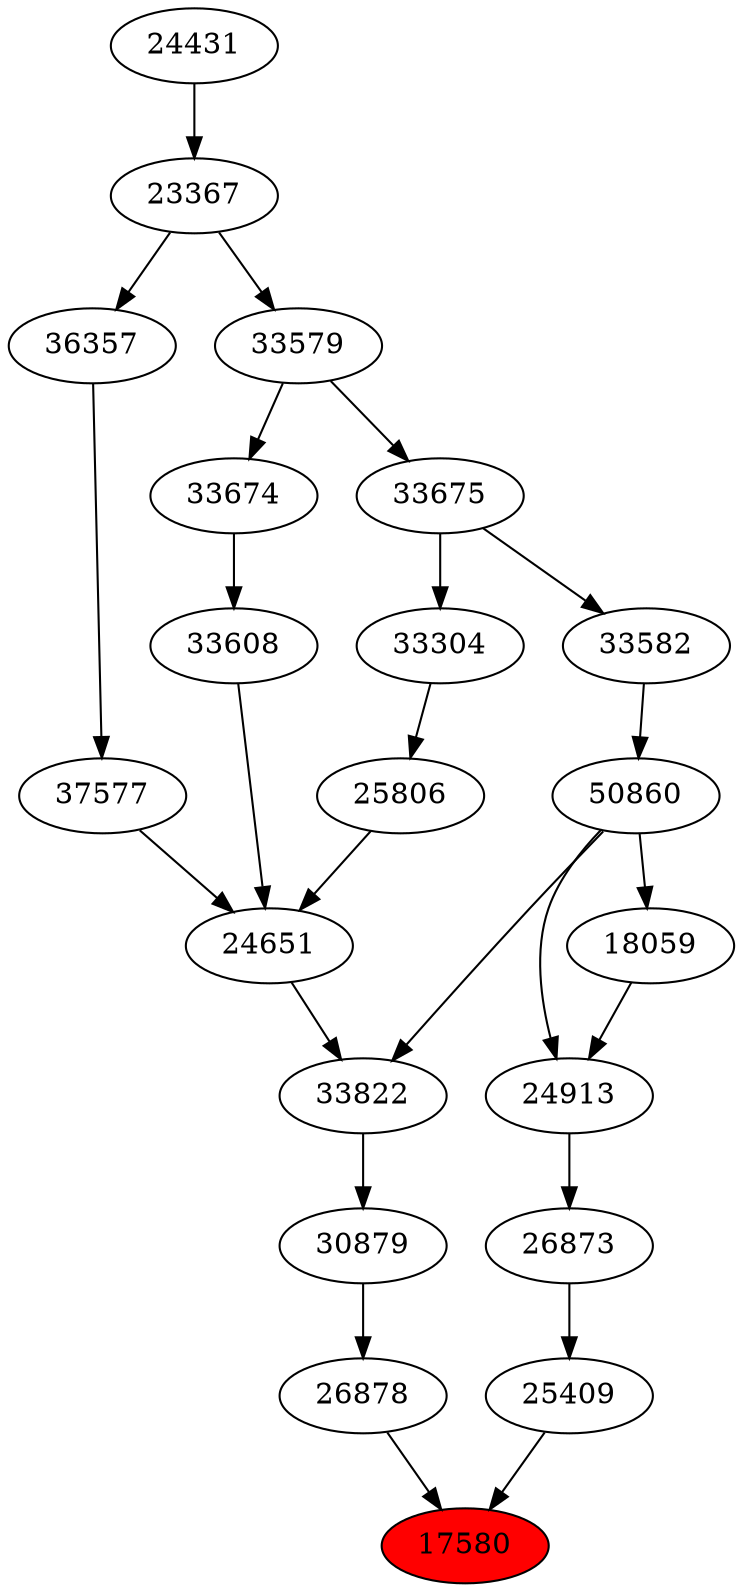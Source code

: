 strict digraph{ 
17580 [label="17580" fillcolor=red style=filled]
26878 -> 17580
25409 -> 17580
26878 [label="26878"]
30879 -> 26878
25409 [label="25409"]
26873 -> 25409
30879 [label="30879"]
33822 -> 30879
26873 [label="26873"]
24913 -> 26873
33822 [label="33822"]
24651 -> 33822
50860 -> 33822
24913 [label="24913"]
18059 -> 24913
50860 -> 24913
24651 [label="24651"]
25806 -> 24651
33608 -> 24651
37577 -> 24651
50860 [label="50860"]
33582 -> 50860
18059 [label="18059"]
50860 -> 18059
25806 [label="25806"]
33304 -> 25806
33608 [label="33608"]
33674 -> 33608
37577 [label="37577"]
36357 -> 37577
33582 [label="33582"]
33675 -> 33582
33304 [label="33304"]
33675 -> 33304
33674 [label="33674"]
33579 -> 33674
36357 [label="36357"]
23367 -> 36357
33675 [label="33675"]
33579 -> 33675
33579 [label="33579"]
23367 -> 33579
23367 [label="23367"]
24431 -> 23367
24431 [label="24431"]
}